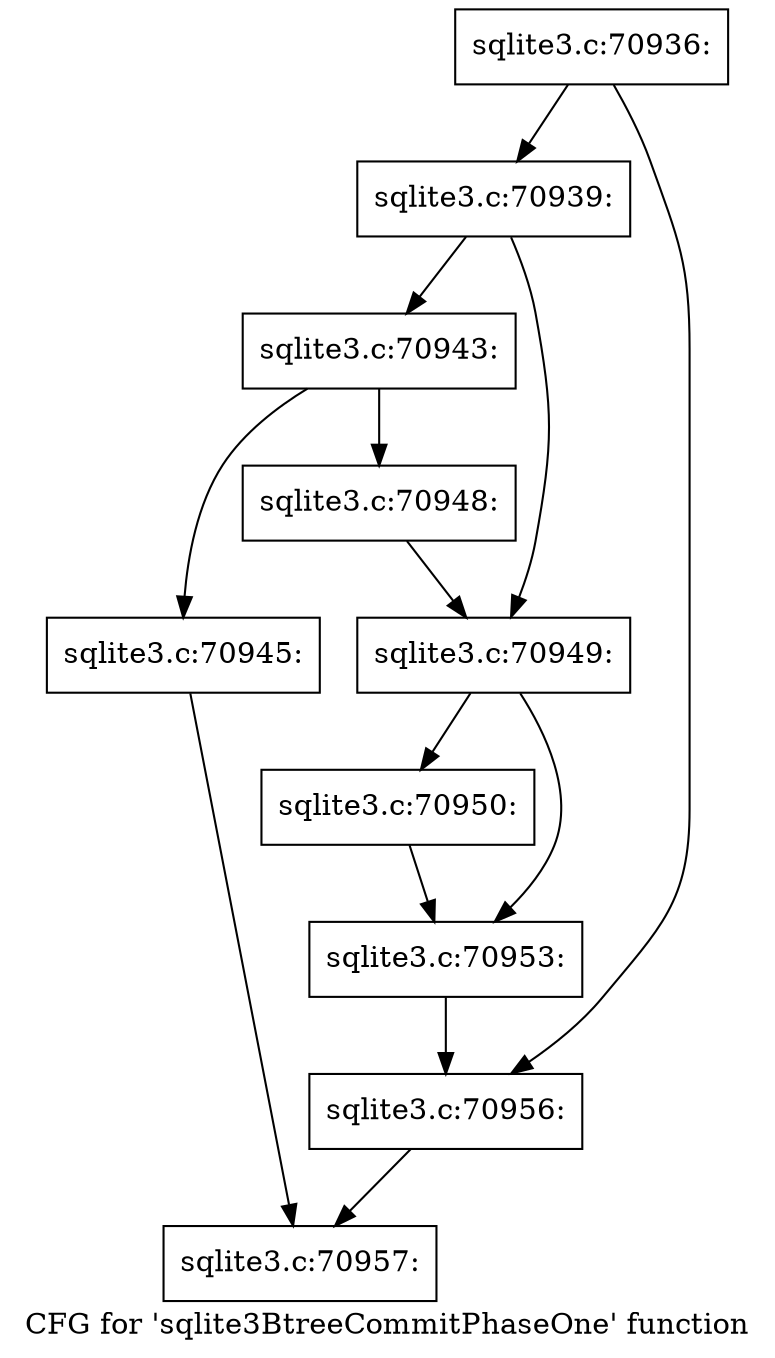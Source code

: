 digraph "CFG for 'sqlite3BtreeCommitPhaseOne' function" {
	label="CFG for 'sqlite3BtreeCommitPhaseOne' function";

	Node0x55c0f5978c00 [shape=record,label="{sqlite3.c:70936:}"];
	Node0x55c0f5978c00 -> Node0x55c0f7894180;
	Node0x55c0f5978c00 -> Node0x55c0f78941d0;
	Node0x55c0f7894180 [shape=record,label="{sqlite3.c:70939:}"];
	Node0x55c0f7894180 -> Node0x55c0f7894dd0;
	Node0x55c0f7894180 -> Node0x55c0f7894e20;
	Node0x55c0f7894dd0 [shape=record,label="{sqlite3.c:70943:}"];
	Node0x55c0f7894dd0 -> Node0x55c0f5727d00;
	Node0x55c0f7894dd0 -> Node0x55c0f7895940;
	Node0x55c0f5727d00 [shape=record,label="{sqlite3.c:70945:}"];
	Node0x55c0f5727d00 -> Node0x55c0f788eba0;
	Node0x55c0f7895940 [shape=record,label="{sqlite3.c:70948:}"];
	Node0x55c0f7895940 -> Node0x55c0f7894e20;
	Node0x55c0f7894e20 [shape=record,label="{sqlite3.c:70949:}"];
	Node0x55c0f7894e20 -> Node0x55c0f78954c0;
	Node0x55c0f7894e20 -> Node0x55c0f7895510;
	Node0x55c0f78954c0 [shape=record,label="{sqlite3.c:70950:}"];
	Node0x55c0f78954c0 -> Node0x55c0f7895510;
	Node0x55c0f7895510 [shape=record,label="{sqlite3.c:70953:}"];
	Node0x55c0f7895510 -> Node0x55c0f78941d0;
	Node0x55c0f78941d0 [shape=record,label="{sqlite3.c:70956:}"];
	Node0x55c0f78941d0 -> Node0x55c0f788eba0;
	Node0x55c0f788eba0 [shape=record,label="{sqlite3.c:70957:}"];
}
